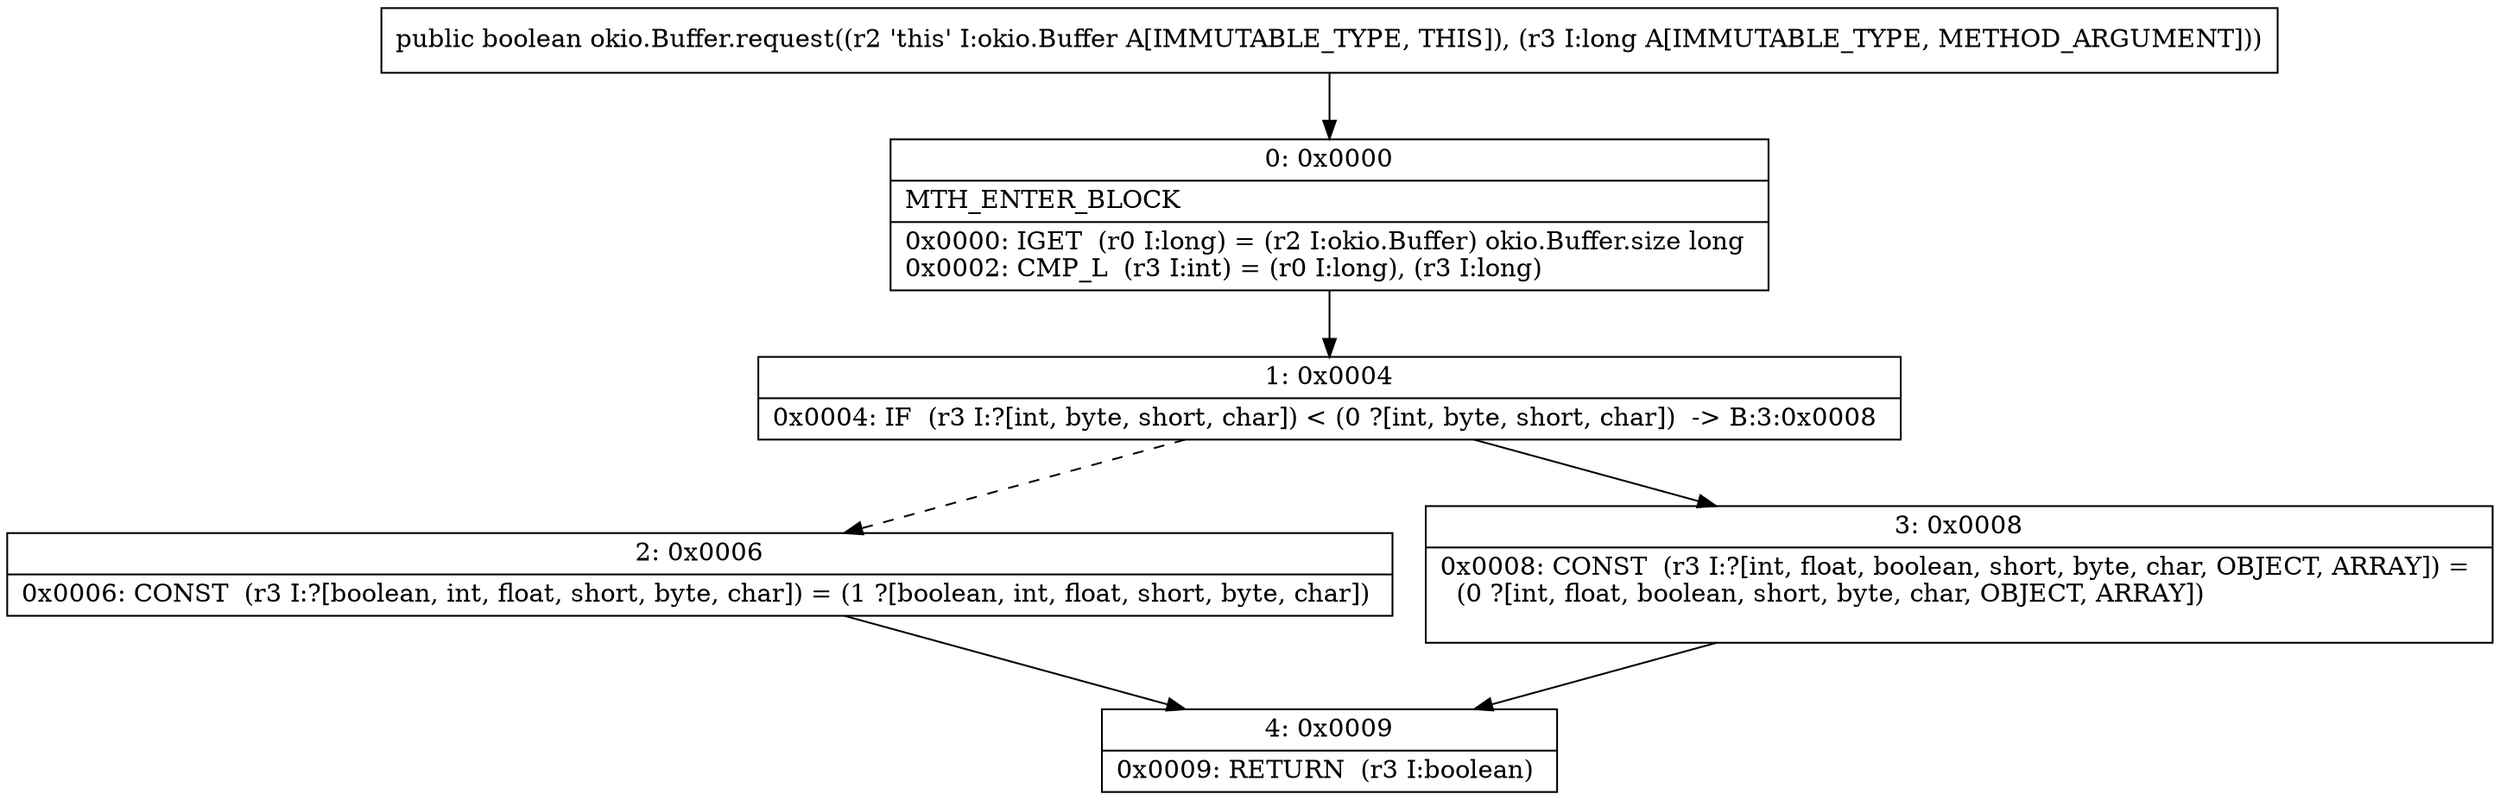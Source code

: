 digraph "CFG forokio.Buffer.request(J)Z" {
Node_0 [shape=record,label="{0\:\ 0x0000|MTH_ENTER_BLOCK\l|0x0000: IGET  (r0 I:long) = (r2 I:okio.Buffer) okio.Buffer.size long \l0x0002: CMP_L  (r3 I:int) = (r0 I:long), (r3 I:long) \l}"];
Node_1 [shape=record,label="{1\:\ 0x0004|0x0004: IF  (r3 I:?[int, byte, short, char]) \< (0 ?[int, byte, short, char])  \-\> B:3:0x0008 \l}"];
Node_2 [shape=record,label="{2\:\ 0x0006|0x0006: CONST  (r3 I:?[boolean, int, float, short, byte, char]) = (1 ?[boolean, int, float, short, byte, char]) \l}"];
Node_3 [shape=record,label="{3\:\ 0x0008|0x0008: CONST  (r3 I:?[int, float, boolean, short, byte, char, OBJECT, ARRAY]) = \l  (0 ?[int, float, boolean, short, byte, char, OBJECT, ARRAY])\l \l}"];
Node_4 [shape=record,label="{4\:\ 0x0009|0x0009: RETURN  (r3 I:boolean) \l}"];
MethodNode[shape=record,label="{public boolean okio.Buffer.request((r2 'this' I:okio.Buffer A[IMMUTABLE_TYPE, THIS]), (r3 I:long A[IMMUTABLE_TYPE, METHOD_ARGUMENT])) }"];
MethodNode -> Node_0;
Node_0 -> Node_1;
Node_1 -> Node_2[style=dashed];
Node_1 -> Node_3;
Node_2 -> Node_4;
Node_3 -> Node_4;
}

